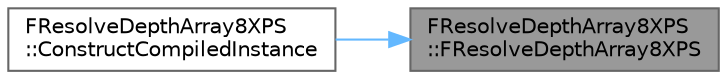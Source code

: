 digraph "FResolveDepthArray8XPS::FResolveDepthArray8XPS"
{
 // INTERACTIVE_SVG=YES
 // LATEX_PDF_SIZE
  bgcolor="transparent";
  edge [fontname=Helvetica,fontsize=10,labelfontname=Helvetica,labelfontsize=10];
  node [fontname=Helvetica,fontsize=10,shape=box,height=0.2,width=0.4];
  rankdir="RL";
  Node1 [id="Node000001",label="FResolveDepthArray8XPS\l::FResolveDepthArray8XPS",height=0.2,width=0.4,color="gray40", fillcolor="grey60", style="filled", fontcolor="black",tooltip=" "];
  Node1 -> Node2 [id="edge1_Node000001_Node000002",dir="back",color="steelblue1",style="solid",tooltip=" "];
  Node2 [id="Node000002",label="FResolveDepthArray8XPS\l::ConstructCompiledInstance",height=0.2,width=0.4,color="grey40", fillcolor="white", style="filled",URL="$d3/d64/classFResolveDepthArray8XPS.html#ad9a85c4b94969a5c643a138898ebebbe",tooltip=" "];
}
